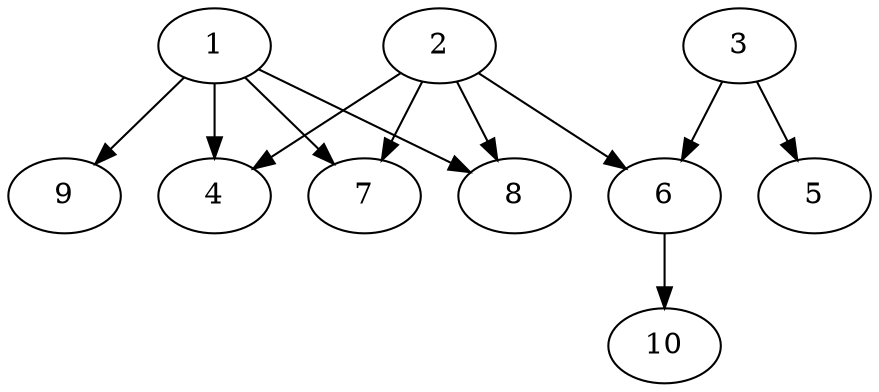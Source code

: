 // DAG automatically generated by daggen at Thu Oct  3 13:58:05 2019
// ./daggen --dot -n 10 --ccr 0.5 --fat 0.7 --regular 0.5 --density 0.6 --mindata 5242880 --maxdata 52428800 
digraph G {
  1 [size="39147520", alpha="0.01", expect_size="19573760"] 
  1 -> 4 [size ="19573760"]
  1 -> 7 [size ="19573760"]
  1 -> 8 [size ="19573760"]
  1 -> 9 [size ="19573760"]
  2 [size="26392576", alpha="0.09", expect_size="13196288"] 
  2 -> 4 [size ="13196288"]
  2 -> 6 [size ="13196288"]
  2 -> 7 [size ="13196288"]
  2 -> 8 [size ="13196288"]
  3 [size="57520128", alpha="0.17", expect_size="28760064"] 
  3 -> 5 [size ="28760064"]
  3 -> 6 [size ="28760064"]
  4 [size="60522496", alpha="0.19", expect_size="30261248"] 
  5 [size="18669568", alpha="0.16", expect_size="9334784"] 
  6 [size="49145856", alpha="0.12", expect_size="24572928"] 
  6 -> 10 [size ="24572928"]
  7 [size="104337408", alpha="0.07", expect_size="52168704"] 
  8 [size="67379200", alpha="0.19", expect_size="33689600"] 
  9 [size="86016000", alpha="0.16", expect_size="43008000"] 
  10 [size="24963072", alpha="0.12", expect_size="12481536"] 
}
